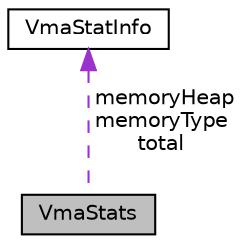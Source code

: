 digraph "VmaStats"
{
 // LATEX_PDF_SIZE
  edge [fontname="Helvetica",fontsize="10",labelfontname="Helvetica",labelfontsize="10"];
  node [fontname="Helvetica",fontsize="10",shape=record];
  Node1 [label="VmaStats",height=0.2,width=0.4,color="black", fillcolor="grey75", style="filled", fontcolor="black",tooltip="General statistics from current state of Allocator."];
  Node2 -> Node1 [dir="back",color="darkorchid3",fontsize="10",style="dashed",label=" memoryHeap\nmemoryType\ntotal" ,fontname="Helvetica"];
  Node2 [label="VmaStatInfo",height=0.2,width=0.4,color="black", fillcolor="white", style="filled",URL="$structVmaStatInfo.html",tooltip="Calculated statistics of memory usage in entire allocator."];
}
